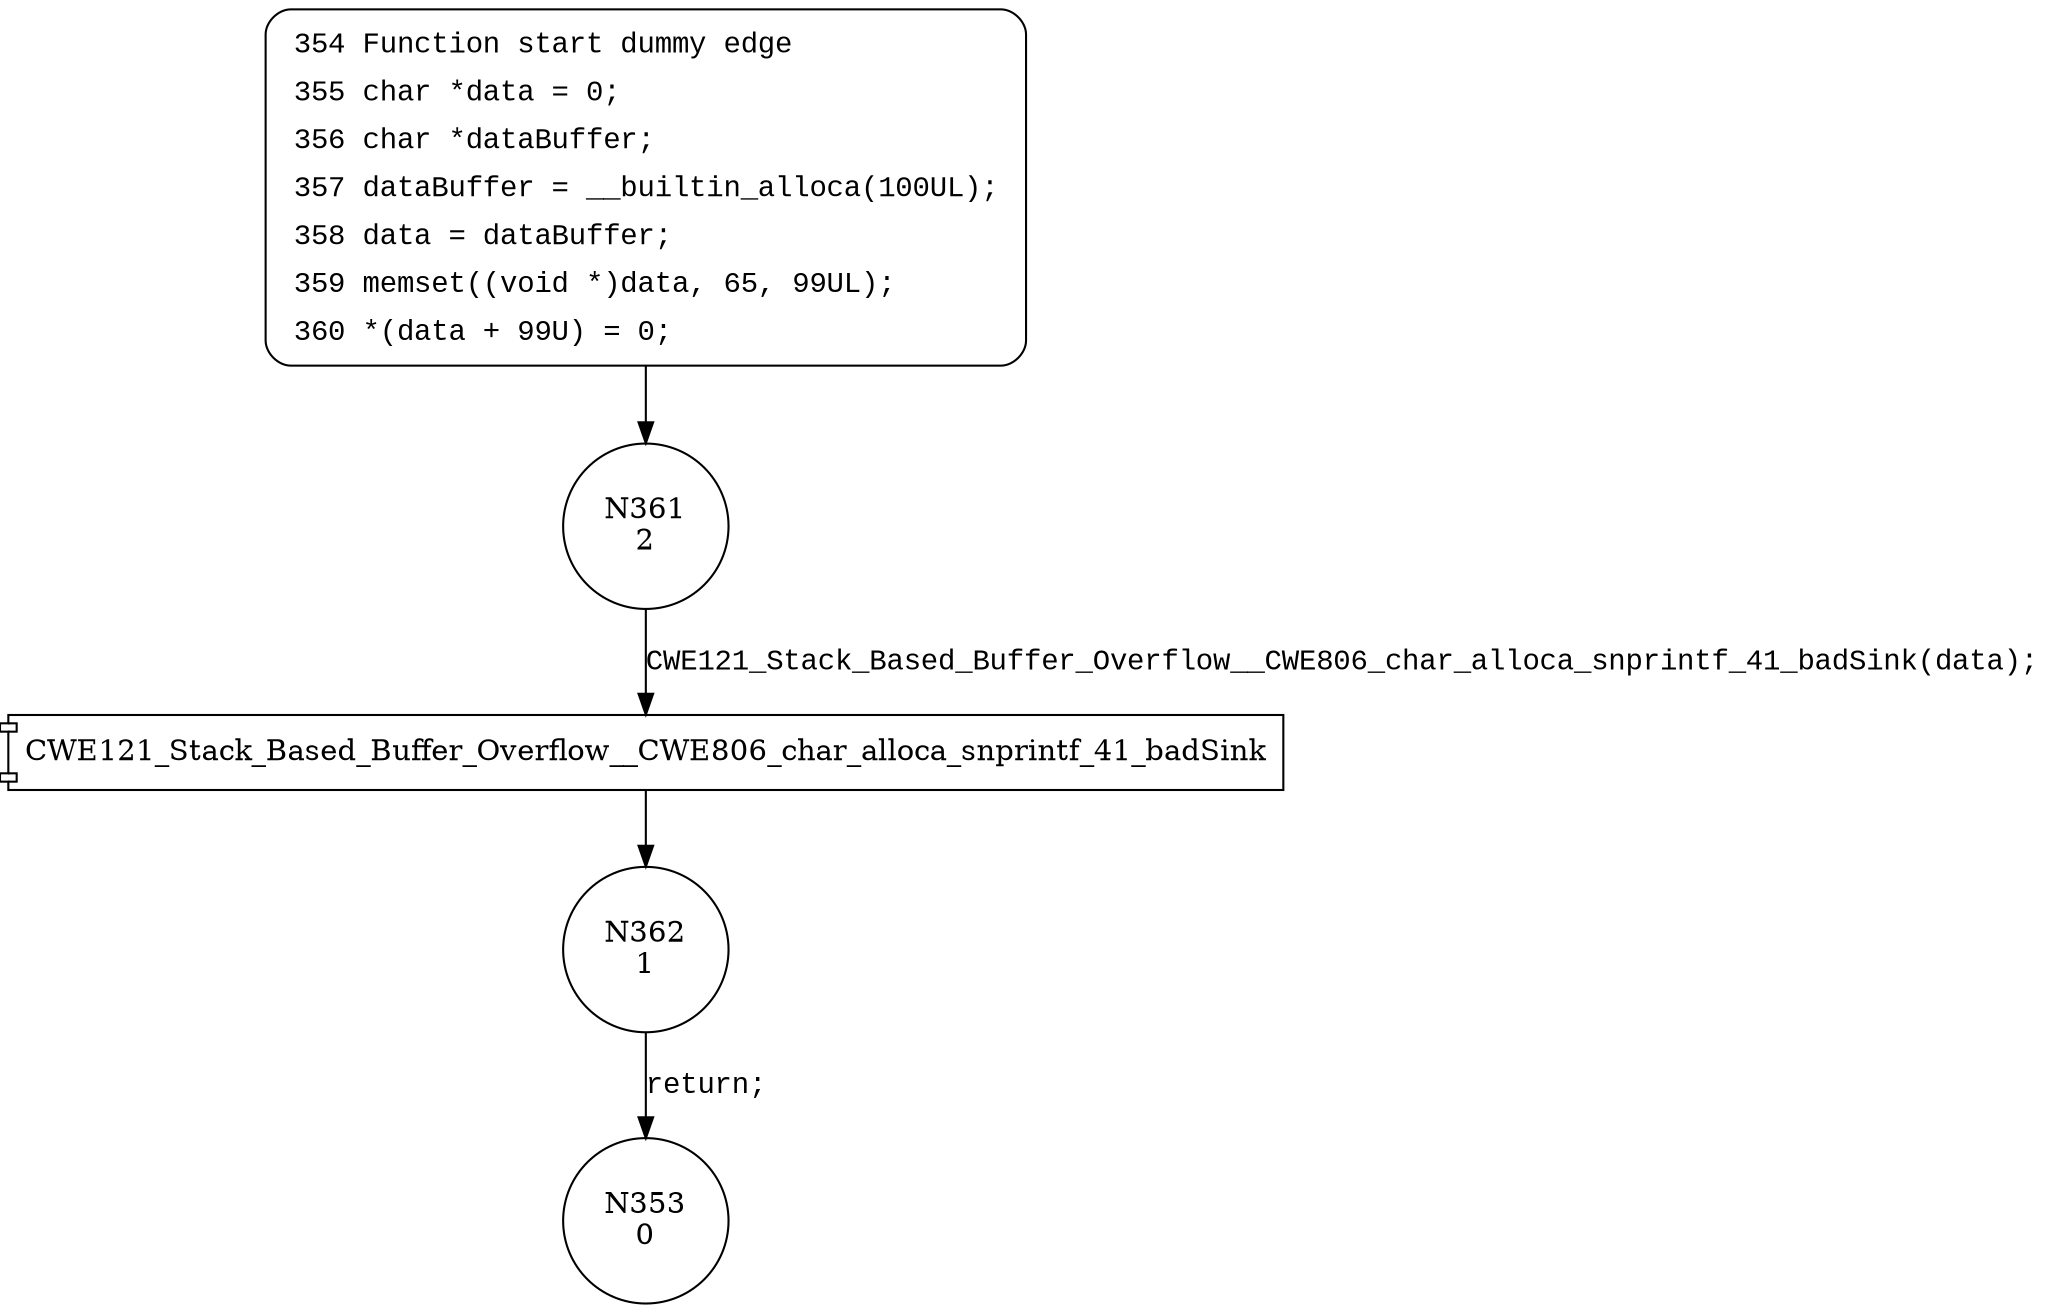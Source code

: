digraph CWE121_Stack_Based_Buffer_Overflow__CWE806_char_alloca_snprintf_41_bad {
361 [shape="circle" label="N361\n2"]
362 [shape="circle" label="N362\n1"]
353 [shape="circle" label="N353\n0"]
354 [style="filled,bold" penwidth="1" fillcolor="white" fontname="Courier New" shape="Mrecord" label=<<table border="0" cellborder="0" cellpadding="3" bgcolor="white"><tr><td align="right">354</td><td align="left">Function start dummy edge</td></tr><tr><td align="right">355</td><td align="left">char *data = 0;</td></tr><tr><td align="right">356</td><td align="left">char *dataBuffer;</td></tr><tr><td align="right">357</td><td align="left">dataBuffer = __builtin_alloca(100UL);</td></tr><tr><td align="right">358</td><td align="left">data = dataBuffer;</td></tr><tr><td align="right">359</td><td align="left">memset((void *)data, 65, 99UL);</td></tr><tr><td align="right">360</td><td align="left">*(data + 99U) = 0;</td></tr></table>>]
354 -> 361[label=""]
100028 [shape="component" label="CWE121_Stack_Based_Buffer_Overflow__CWE806_char_alloca_snprintf_41_badSink"]
361 -> 100028 [label="CWE121_Stack_Based_Buffer_Overflow__CWE806_char_alloca_snprintf_41_badSink(data);" fontname="Courier New"]
100028 -> 362 [label="" fontname="Courier New"]
362 -> 353 [label="return;" fontname="Courier New"]
}